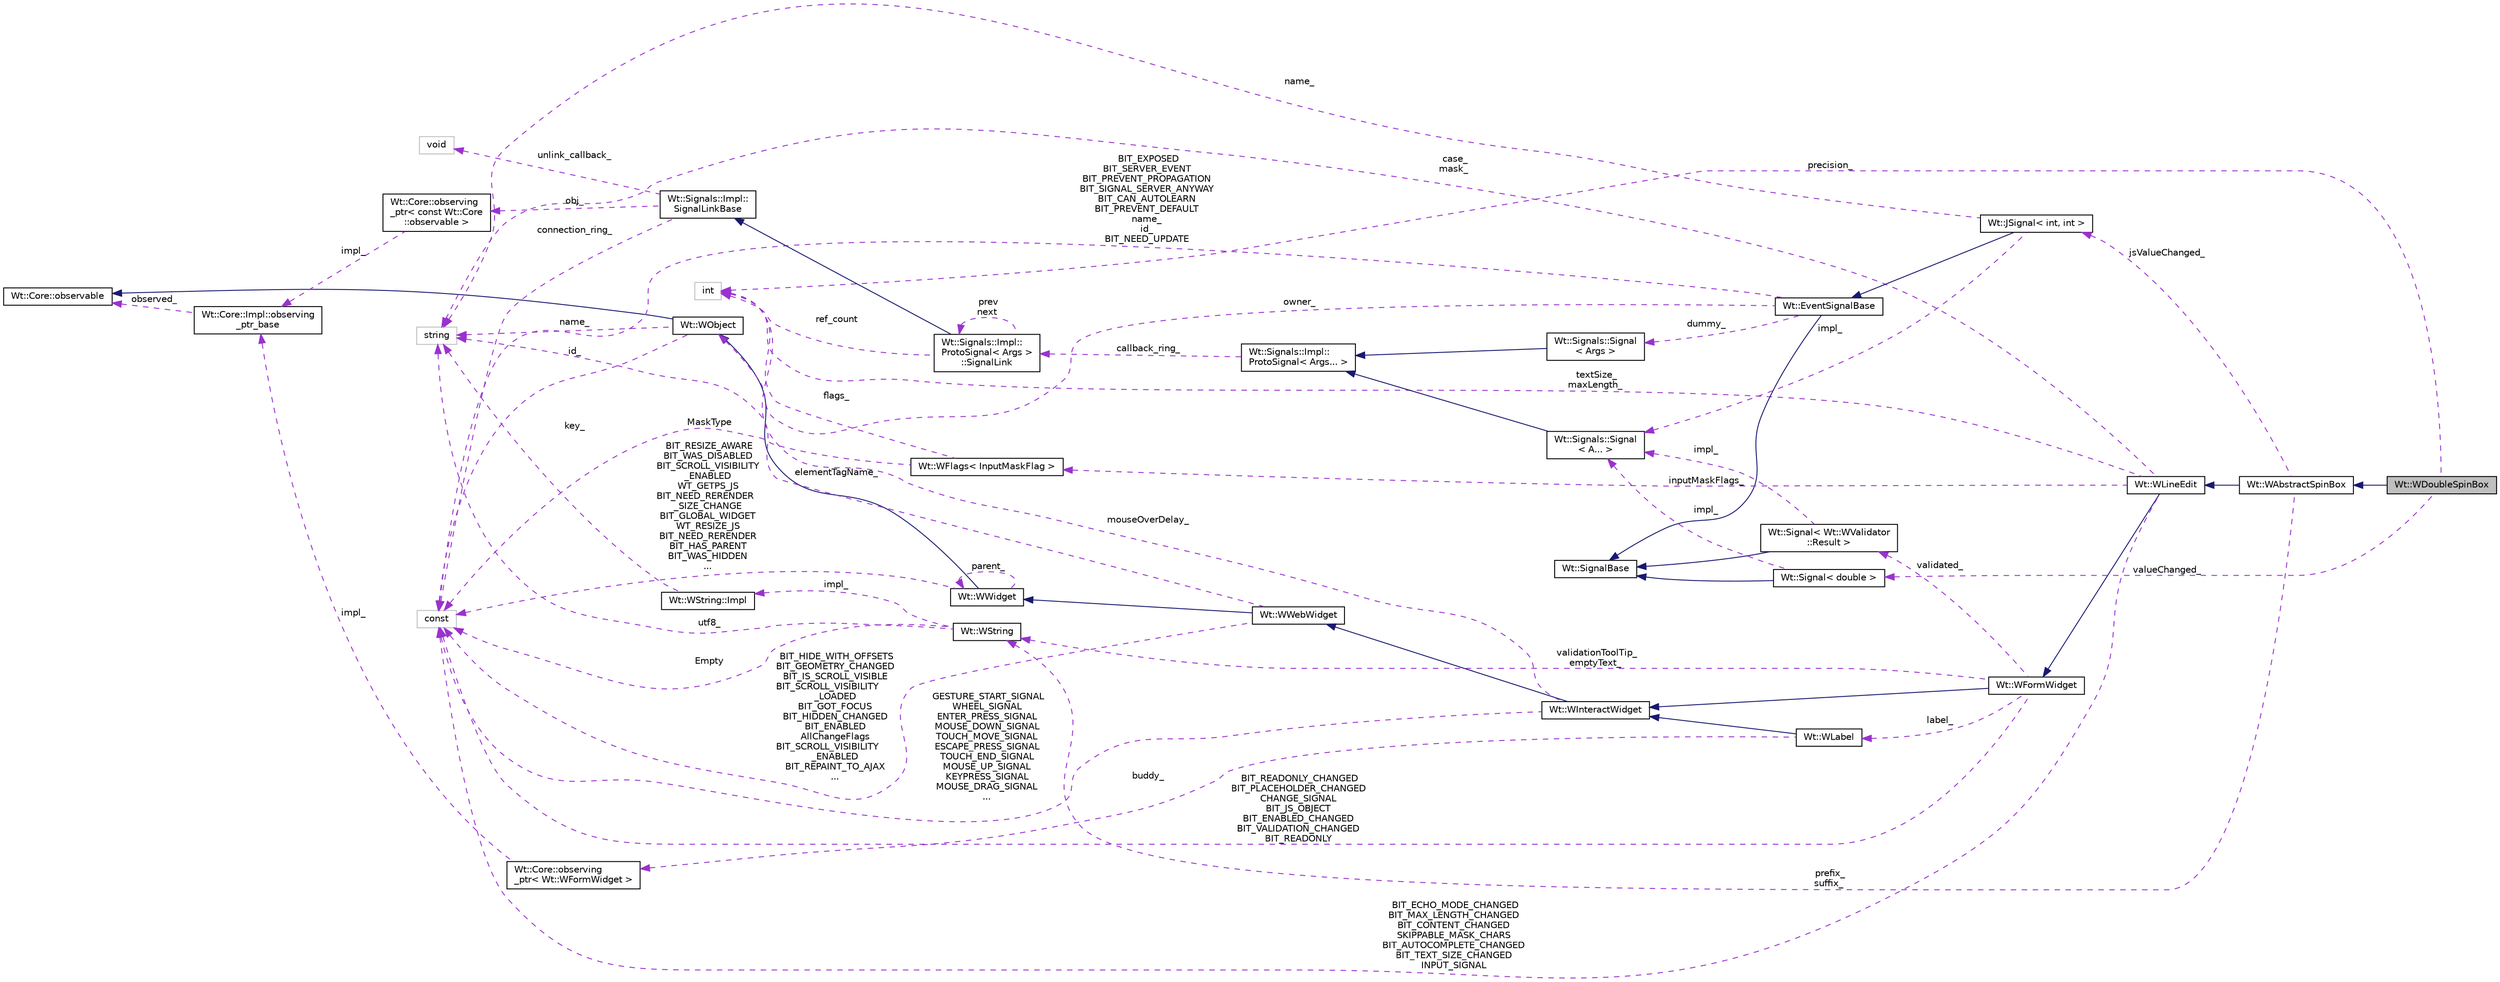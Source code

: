 digraph "Wt::WDoubleSpinBox"
{
 // LATEX_PDF_SIZE
  edge [fontname="Helvetica",fontsize="10",labelfontname="Helvetica",labelfontsize="10"];
  node [fontname="Helvetica",fontsize="10",shape=record];
  rankdir="LR";
  Node1 [label="Wt::WDoubleSpinBox",height=0.2,width=0.4,color="black", fillcolor="grey75", style="filled", fontcolor="black",tooltip="An input control for fixed point numbers."];
  Node2 -> Node1 [dir="back",color="midnightblue",fontsize="10",style="solid",fontname="Helvetica"];
  Node2 [label="Wt::WAbstractSpinBox",height=0.2,width=0.4,color="black", fillcolor="white", style="filled",URL="$classWt_1_1WAbstractSpinBox.html",tooltip="An abstract spin box."];
  Node3 -> Node2 [dir="back",color="midnightblue",fontsize="10",style="solid",fontname="Helvetica"];
  Node3 [label="Wt::WLineEdit",height=0.2,width=0.4,color="black", fillcolor="white", style="filled",URL="$classWt_1_1WLineEdit.html",tooltip="A widget that provides a single line edit."];
  Node4 -> Node3 [dir="back",color="midnightblue",fontsize="10",style="solid",fontname="Helvetica"];
  Node4 [label="Wt::WFormWidget",height=0.2,width=0.4,color="black", fillcolor="white", style="filled",URL="$classWt_1_1WFormWidget.html",tooltip="An abstract widget that corresponds to an HTML form element."];
  Node5 -> Node4 [dir="back",color="midnightblue",fontsize="10",style="solid",fontname="Helvetica"];
  Node5 [label="Wt::WInteractWidget",height=0.2,width=0.4,color="black", fillcolor="white", style="filled",URL="$classWt_1_1WInteractWidget.html",tooltip="An abstract widget that can receive user-interface interaction."];
  Node6 -> Node5 [dir="back",color="midnightblue",fontsize="10",style="solid",fontname="Helvetica"];
  Node6 [label="Wt::WWebWidget",height=0.2,width=0.4,color="black", fillcolor="white", style="filled",URL="$classWt_1_1WWebWidget.html",tooltip="A base class for widgets with an HTML counterpart."];
  Node7 -> Node6 [dir="back",color="midnightblue",fontsize="10",style="solid",fontname="Helvetica"];
  Node7 [label="Wt::WWidget",height=0.2,width=0.4,color="black", fillcolor="white", style="filled",URL="$classWt_1_1WWidget.html",tooltip="The abstract base class for a user-interface component."];
  Node8 -> Node7 [dir="back",color="midnightblue",fontsize="10",style="solid",fontname="Helvetica"];
  Node8 [label="Wt::WObject",height=0.2,width=0.4,color="black", fillcolor="white", style="filled",URL="$classWt_1_1WObject.html",tooltip="A base class for objects that participate in the signal/slot system."];
  Node9 -> Node8 [dir="back",color="midnightblue",fontsize="10",style="solid",fontname="Helvetica"];
  Node9 [label="Wt::Core::observable",height=0.2,width=0.4,color="black", fillcolor="white", style="filled",URL="$classWt_1_1Core_1_1observable.html",tooltip="A base class for objects whose life-time can be tracked."];
  Node10 -> Node8 [dir="back",color="darkorchid3",fontsize="10",style="dashed",label=" name_" ,fontname="Helvetica"];
  Node10 [label="string",height=0.2,width=0.4,color="grey75", fillcolor="white", style="filled",tooltip=" "];
  Node11 -> Node8 [dir="back",color="darkorchid3",fontsize="10",style="dashed",label=" id_" ,fontname="Helvetica"];
  Node11 [label="const",height=0.2,width=0.4,color="grey75", fillcolor="white", style="filled",tooltip=" "];
  Node7 -> Node7 [dir="back",color="darkorchid3",fontsize="10",style="dashed",label=" parent_" ,fontname="Helvetica"];
  Node11 -> Node7 [dir="back",color="darkorchid3",fontsize="10",style="dashed",label=" BIT_RESIZE_AWARE\nBIT_WAS_DISABLED\nBIT_SCROLL_VISIBILITY\l_ENABLED\nWT_GETPS_JS\nBIT_NEED_RERENDER\l_SIZE_CHANGE\nBIT_GLOBAL_WIDGET\nWT_RESIZE_JS\nBIT_NEED_RERENDER\nBIT_HAS_PARENT\nBIT_WAS_HIDDEN\n..." ,fontname="Helvetica"];
  Node10 -> Node6 [dir="back",color="darkorchid3",fontsize="10",style="dashed",label=" elementTagName_" ,fontname="Helvetica"];
  Node11 -> Node6 [dir="back",color="darkorchid3",fontsize="10",style="dashed",label=" BIT_HIDE_WITH_OFFSETS\nBIT_GEOMETRY_CHANGED\nBIT_IS_SCROLL_VISIBLE\nBIT_SCROLL_VISIBILITY\l_LOADED\nBIT_GOT_FOCUS\nBIT_HIDDEN_CHANGED\nBIT_ENABLED\nAllChangeFlags\nBIT_SCROLL_VISIBILITY\l_ENABLED\nBIT_REPAINT_TO_AJAX\n..." ,fontname="Helvetica"];
  Node12 -> Node5 [dir="back",color="darkorchid3",fontsize="10",style="dashed",label=" mouseOverDelay_" ,fontname="Helvetica"];
  Node12 [label="int",height=0.2,width=0.4,color="grey75", fillcolor="white", style="filled",tooltip=" "];
  Node11 -> Node5 [dir="back",color="darkorchid3",fontsize="10",style="dashed",label=" GESTURE_START_SIGNAL\nWHEEL_SIGNAL\nENTER_PRESS_SIGNAL\nMOUSE_DOWN_SIGNAL\nTOUCH_MOVE_SIGNAL\nESCAPE_PRESS_SIGNAL\nTOUCH_END_SIGNAL\nMOUSE_UP_SIGNAL\nKEYPRESS_SIGNAL\nMOUSE_DRAG_SIGNAL\n..." ,fontname="Helvetica"];
  Node13 -> Node4 [dir="back",color="darkorchid3",fontsize="10",style="dashed",label=" validationToolTip_\nemptyText_" ,fontname="Helvetica"];
  Node13 [label="Wt::WString",height=0.2,width=0.4,color="black", fillcolor="white", style="filled",URL="$classWt_1_1WString.html",tooltip="A value class which describes a locale-aware unicode string."];
  Node14 -> Node13 [dir="back",color="darkorchid3",fontsize="10",style="dashed",label=" impl_" ,fontname="Helvetica"];
  Node14 [label="Wt::WString::Impl",height=0.2,width=0.4,color="black", fillcolor="white", style="filled",URL="$structWt_1_1WString_1_1Impl.html",tooltip=" "];
  Node10 -> Node14 [dir="back",color="darkorchid3",fontsize="10",style="dashed",label=" key_" ,fontname="Helvetica"];
  Node10 -> Node13 [dir="back",color="darkorchid3",fontsize="10",style="dashed",label=" utf8_" ,fontname="Helvetica"];
  Node11 -> Node13 [dir="back",color="darkorchid3",fontsize="10",style="dashed",label=" Empty" ,fontname="Helvetica"];
  Node15 -> Node4 [dir="back",color="darkorchid3",fontsize="10",style="dashed",label=" label_" ,fontname="Helvetica"];
  Node15 [label="Wt::WLabel",height=0.2,width=0.4,color="black", fillcolor="white", style="filled",URL="$classWt_1_1WLabel.html",tooltip="A label for a form field."];
  Node5 -> Node15 [dir="back",color="midnightblue",fontsize="10",style="solid",fontname="Helvetica"];
  Node16 -> Node15 [dir="back",color="darkorchid3",fontsize="10",style="dashed",label=" buddy_" ,fontname="Helvetica"];
  Node16 [label="Wt::Core::observing\l_ptr\< Wt::WFormWidget \>",height=0.2,width=0.4,color="black", fillcolor="white", style="filled",URL="$classWt_1_1Core_1_1observing__ptr.html",tooltip=" "];
  Node17 -> Node16 [dir="back",color="darkorchid3",fontsize="10",style="dashed",label=" impl_" ,fontname="Helvetica"];
  Node17 [label="Wt::Core::Impl::observing\l_ptr_base",height=0.2,width=0.4,color="black", fillcolor="white", style="filled",URL="$structWt_1_1Core_1_1Impl_1_1observing__ptr__base.html",tooltip=" "];
  Node9 -> Node17 [dir="back",color="darkorchid3",fontsize="10",style="dashed",label=" observed_" ,fontname="Helvetica"];
  Node18 -> Node4 [dir="back",color="darkorchid3",fontsize="10",style="dashed",label=" validated_" ,fontname="Helvetica"];
  Node18 [label="Wt::Signal\< Wt::WValidator\l::Result \>",height=0.2,width=0.4,color="black", fillcolor="white", style="filled",URL="$classWt_1_1Signal.html",tooltip=" "];
  Node19 -> Node18 [dir="back",color="midnightblue",fontsize="10",style="solid",fontname="Helvetica"];
  Node19 [label="Wt::SignalBase",height=0.2,width=0.4,color="black", fillcolor="white", style="filled",URL="$classWt_1_1SignalBase.html",tooltip="Abstract base class of a signal."];
  Node20 -> Node18 [dir="back",color="darkorchid3",fontsize="10",style="dashed",label=" impl_" ,fontname="Helvetica"];
  Node20 [label="Wt::Signals::Signal\l\< A... \>",height=0.2,width=0.4,color="black", fillcolor="white", style="filled",URL="$structWt_1_1Signals_1_1Signal.html",tooltip=" "];
  Node21 -> Node20 [dir="back",color="midnightblue",fontsize="10",style="solid",fontname="Helvetica"];
  Node21 [label="Wt::Signals::Impl::\lProtoSignal\< Args... \>",height=0.2,width=0.4,color="black", fillcolor="white", style="filled",URL="$classWt_1_1Signals_1_1Impl_1_1ProtoSignal.html",tooltip=" "];
  Node22 -> Node21 [dir="back",color="darkorchid3",fontsize="10",style="dashed",label=" callback_ring_" ,fontname="Helvetica"];
  Node22 [label="Wt::Signals::Impl::\lProtoSignal\< Args \>\l::SignalLink",height=0.2,width=0.4,color="black", fillcolor="white", style="filled",URL="$structWt_1_1Signals_1_1Impl_1_1ProtoSignal_1_1SignalLink.html",tooltip=" "];
  Node23 -> Node22 [dir="back",color="midnightblue",fontsize="10",style="solid",fontname="Helvetica"];
  Node23 [label="Wt::Signals::Impl::\lSignalLinkBase",height=0.2,width=0.4,color="black", fillcolor="white", style="filled",URL="$classWt_1_1Signals_1_1Impl_1_1SignalLinkBase.html",tooltip=" "];
  Node24 -> Node23 [dir="back",color="darkorchid3",fontsize="10",style="dashed",label=" unlink_callback_" ,fontname="Helvetica"];
  Node24 [label="void",height=0.2,width=0.4,color="grey75", fillcolor="white", style="filled",tooltip=" "];
  Node25 -> Node23 [dir="back",color="darkorchid3",fontsize="10",style="dashed",label=" obj_" ,fontname="Helvetica"];
  Node25 [label="Wt::Core::observing\l_ptr\< const Wt::Core\l::observable \>",height=0.2,width=0.4,color="black", fillcolor="white", style="filled",URL="$classWt_1_1Core_1_1observing__ptr.html",tooltip=" "];
  Node17 -> Node25 [dir="back",color="darkorchid3",fontsize="10",style="dashed",label=" impl_" ,fontname="Helvetica"];
  Node11 -> Node23 [dir="back",color="darkorchid3",fontsize="10",style="dashed",label=" connection_ring_" ,fontname="Helvetica"];
  Node12 -> Node22 [dir="back",color="darkorchid3",fontsize="10",style="dashed",label=" ref_count" ,fontname="Helvetica"];
  Node22 -> Node22 [dir="back",color="darkorchid3",fontsize="10",style="dashed",label=" prev\nnext" ,fontname="Helvetica"];
  Node11 -> Node4 [dir="back",color="darkorchid3",fontsize="10",style="dashed",label=" BIT_READONLY_CHANGED\nBIT_PLACEHOLDER_CHANGED\nCHANGE_SIGNAL\nBIT_JS_OBJECT\nBIT_ENABLED_CHANGED\nBIT_VALIDATION_CHANGED\nBIT_READONLY" ,fontname="Helvetica"];
  Node26 -> Node3 [dir="back",color="darkorchid3",fontsize="10",style="dashed",label=" inputMaskFlags_" ,fontname="Helvetica"];
  Node26 [label="Wt::WFlags\< InputMaskFlag \>",height=0.2,width=0.4,color="black", fillcolor="white", style="filled",URL="$classWt_1_1WFlags.html",tooltip=" "];
  Node12 -> Node26 [dir="back",color="darkorchid3",fontsize="10",style="dashed",label=" flags_" ,fontname="Helvetica"];
  Node11 -> Node26 [dir="back",color="darkorchid3",fontsize="10",style="dashed",label=" MaskType" ,fontname="Helvetica"];
  Node12 -> Node3 [dir="back",color="darkorchid3",fontsize="10",style="dashed",label=" textSize_\nmaxLength_" ,fontname="Helvetica"];
  Node10 -> Node3 [dir="back",color="darkorchid3",fontsize="10",style="dashed",label=" case_\nmask_" ,fontname="Helvetica"];
  Node11 -> Node3 [dir="back",color="darkorchid3",fontsize="10",style="dashed",label=" BIT_ECHO_MODE_CHANGED\nBIT_MAX_LENGTH_CHANGED\nBIT_CONTENT_CHANGED\nSKIPPABLE_MASK_CHARS\nBIT_AUTOCOMPLETE_CHANGED\nBIT_TEXT_SIZE_CHANGED\nINPUT_SIGNAL" ,fontname="Helvetica"];
  Node13 -> Node2 [dir="back",color="darkorchid3",fontsize="10",style="dashed",label=" prefix_\nsuffix_" ,fontname="Helvetica"];
  Node27 -> Node2 [dir="back",color="darkorchid3",fontsize="10",style="dashed",label=" jsValueChanged_" ,fontname="Helvetica"];
  Node27 [label="Wt::JSignal\< int, int \>",height=0.2,width=0.4,color="black", fillcolor="white", style="filled",URL="$classWt_1_1JSignal.html",tooltip=" "];
  Node28 -> Node27 [dir="back",color="midnightblue",fontsize="10",style="solid",fontname="Helvetica"];
  Node28 [label="Wt::EventSignalBase",height=0.2,width=0.4,color="black", fillcolor="white", style="filled",URL="$classWt_1_1EventSignalBase.html",tooltip="Abstract base class of an event signal."];
  Node19 -> Node28 [dir="back",color="midnightblue",fontsize="10",style="solid",fontname="Helvetica"];
  Node8 -> Node28 [dir="back",color="darkorchid3",fontsize="10",style="dashed",label=" owner_" ,fontname="Helvetica"];
  Node29 -> Node28 [dir="back",color="darkorchid3",fontsize="10",style="dashed",label=" dummy_" ,fontname="Helvetica"];
  Node29 [label="Wt::Signals::Signal\l\< Args \>",height=0.2,width=0.4,color="black", fillcolor="white", style="filled",URL="$structWt_1_1Signals_1_1Signal.html",tooltip=" "];
  Node21 -> Node29 [dir="back",color="midnightblue",fontsize="10",style="solid",fontname="Helvetica"];
  Node11 -> Node28 [dir="back",color="darkorchid3",fontsize="10",style="dashed",label=" BIT_EXPOSED\nBIT_SERVER_EVENT\nBIT_PREVENT_PROPAGATION\nBIT_SIGNAL_SERVER_ANYWAY\nBIT_CAN_AUTOLEARN\nBIT_PREVENT_DEFAULT\nname_\nid_\nBIT_NEED_UPDATE" ,fontname="Helvetica"];
  Node10 -> Node27 [dir="back",color="darkorchid3",fontsize="10",style="dashed",label=" name_" ,fontname="Helvetica"];
  Node20 -> Node27 [dir="back",color="darkorchid3",fontsize="10",style="dashed",label=" impl_" ,fontname="Helvetica"];
  Node12 -> Node1 [dir="back",color="darkorchid3",fontsize="10",style="dashed",label=" precision_" ,fontname="Helvetica"];
  Node30 -> Node1 [dir="back",color="darkorchid3",fontsize="10",style="dashed",label=" valueChanged_" ,fontname="Helvetica"];
  Node30 [label="Wt::Signal\< double \>",height=0.2,width=0.4,color="black", fillcolor="white", style="filled",URL="$classWt_1_1Signal.html",tooltip=" "];
  Node19 -> Node30 [dir="back",color="midnightblue",fontsize="10",style="solid",fontname="Helvetica"];
  Node20 -> Node30 [dir="back",color="darkorchid3",fontsize="10",style="dashed",label=" impl_" ,fontname="Helvetica"];
}
